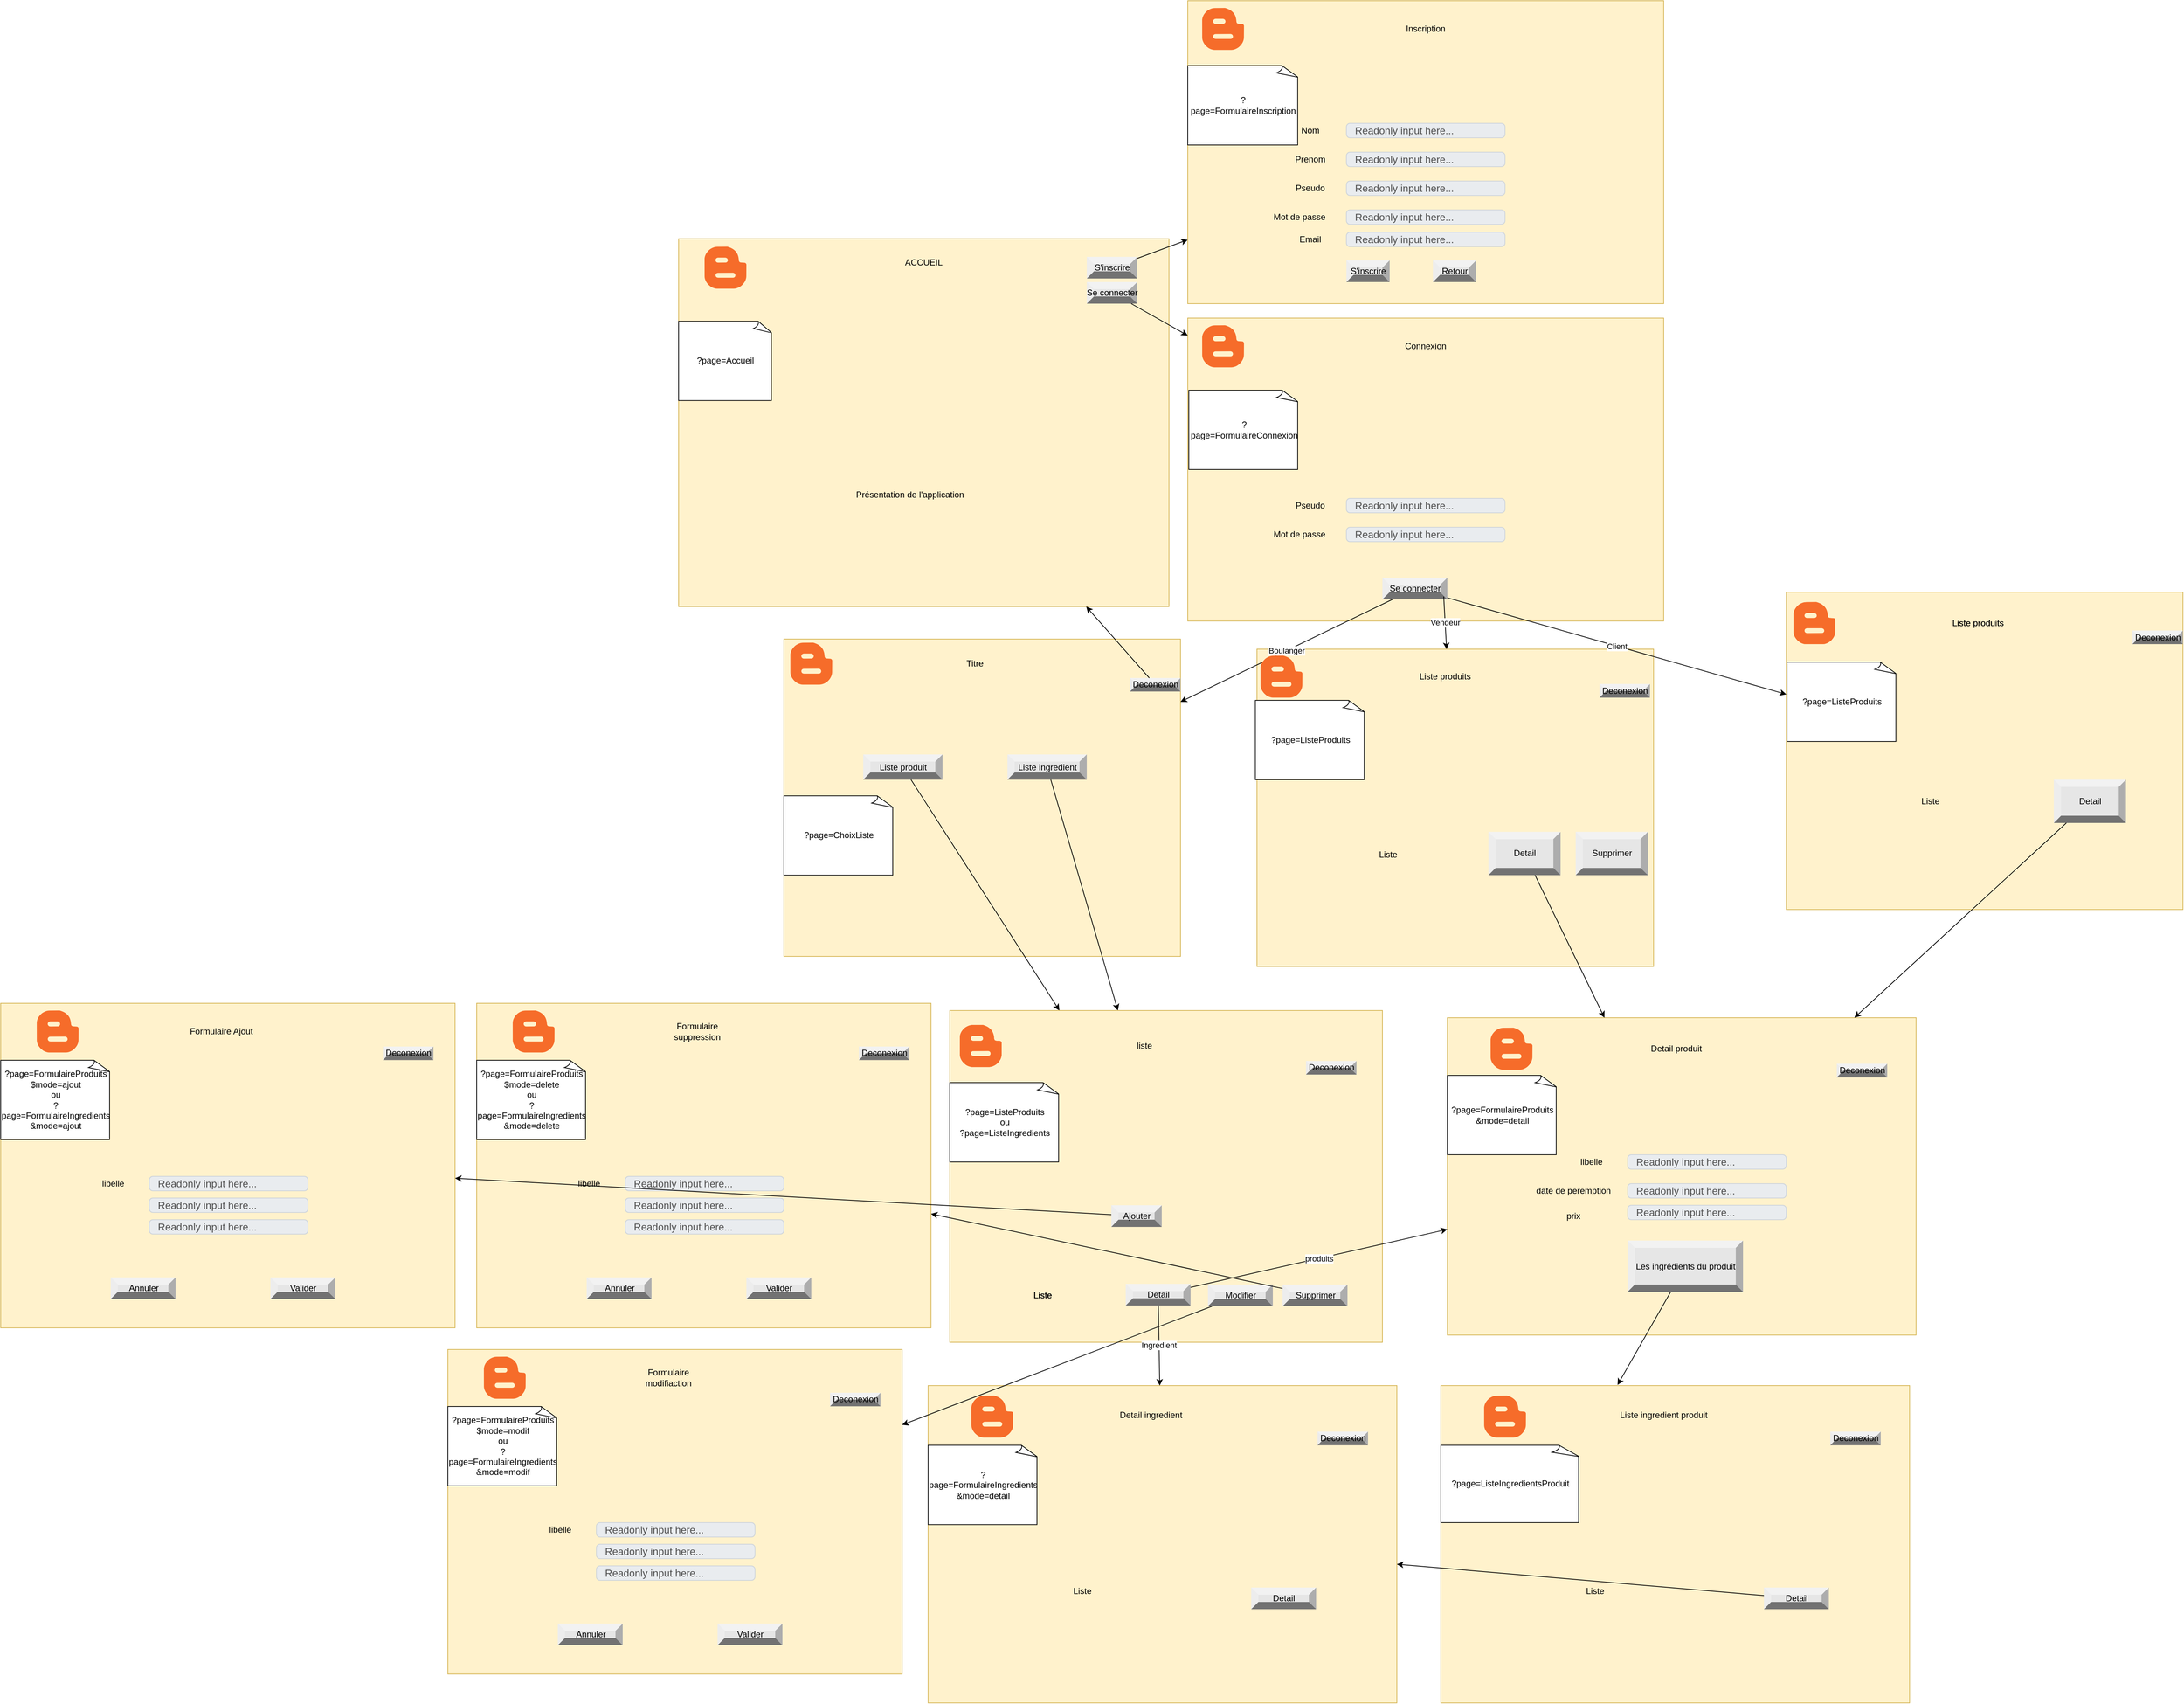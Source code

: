 <mxfile version="13.10.5"><diagram id="Q7VcPv-_VZRNXBgDB_nh" name="Page-1"><mxGraphModel dx="1865" dy="575" grid="1" gridSize="10" guides="1" tooltips="1" connect="1" arrows="1" fold="1" page="1" pageScale="1" pageWidth="827" pageHeight="1169" math="0" shadow="0"><root><mxCell id="0"/><mxCell id="1" parent="0"/><mxCell id="QAoLOK3gsRPMiI8rw1Sn-1" value="" style="rounded=0;whiteSpace=wrap;html=1;fillColor=#fff2cc;strokeColor=#d6b656;" vertex="1" parent="1"><mxGeometry x="310" y="720" width="680" height="510" as="geometry"/></mxCell><mxCell id="QAoLOK3gsRPMiI8rw1Sn-2" value="&lt;div&gt;ACCUEIL&lt;/div&gt;&lt;div&gt;&lt;br&gt;&lt;/div&gt;" style="text;html=1;strokeColor=none;fillColor=none;align=center;verticalAlign=middle;whiteSpace=wrap;rounded=0;" vertex="1" parent="1"><mxGeometry x="590" y="740" width="120" height="40" as="geometry"/></mxCell><mxCell id="QAoLOK3gsRPMiI8rw1Sn-3" value="" style="dashed=0;outlineConnect=0;html=1;align=center;labelPosition=center;verticalLabelPosition=bottom;verticalAlign=top;shape=mxgraph.weblogos.blogger;fillColor=#F66C2A;strokeColor=none" vertex="1" parent="1"><mxGeometry x="346" y="731" width="58" height="58.2" as="geometry"/></mxCell><mxCell id="QAoLOK3gsRPMiI8rw1Sn-4" value="&lt;div&gt;S'inscrire&lt;/div&gt;" style="labelPosition=center;verticalLabelPosition=middle;align=center;html=1;shape=mxgraph.basic.shaded_button;dx=10;fillColor=#E6E6E6;strokeColor=none;" vertex="1" parent="1"><mxGeometry x="876" y="745.1" width="70" height="30" as="geometry"/></mxCell><mxCell id="QAoLOK3gsRPMiI8rw1Sn-5" value="&lt;div&gt;Se connecter&lt;/div&gt;" style="labelPosition=center;verticalLabelPosition=middle;align=center;html=1;shape=mxgraph.basic.shaded_button;dx=10;fillColor=#E6E6E6;strokeColor=none;" vertex="1" parent="1"><mxGeometry x="876" y="780" width="70" height="30" as="geometry"/></mxCell><mxCell id="QAoLOK3gsRPMiI8rw1Sn-6" value="&lt;div&gt;Présentation de l'application&lt;/div&gt;" style="text;html=1;strokeColor=none;fillColor=none;align=center;verticalAlign=middle;whiteSpace=wrap;rounded=0;" vertex="1" parent="1"><mxGeometry x="376" y="950" width="510" height="250" as="geometry"/></mxCell><mxCell id="QAoLOK3gsRPMiI8rw1Sn-7" value="" style="endArrow=classic;html=1;" edge="1" parent="1" source="QAoLOK3gsRPMiI8rw1Sn-4" target="QAoLOK3gsRPMiI8rw1Sn-8"><mxGeometry width="50" height="50" relative="1" as="geometry"><mxPoint x="626" y="750" as="sourcePoint"/><mxPoint x="1076" y="610" as="targetPoint"/></mxGeometry></mxCell><mxCell id="QAoLOK3gsRPMiI8rw1Sn-8" value="" style="rounded=0;whiteSpace=wrap;html=1;fillColor=#fff2cc;strokeColor=#d6b656;" vertex="1" parent="1"><mxGeometry x="1016" y="390" width="660" height="420" as="geometry"/></mxCell><mxCell id="QAoLOK3gsRPMiI8rw1Sn-9" value="" style="dashed=0;outlineConnect=0;html=1;align=center;labelPosition=center;verticalLabelPosition=bottom;verticalAlign=top;shape=mxgraph.weblogos.blogger;fillColor=#F66C2A;strokeColor=none" vertex="1" parent="1"><mxGeometry x="1036" y="400" width="58" height="58.2" as="geometry"/></mxCell><mxCell id="QAoLOK3gsRPMiI8rw1Sn-10" value="Inscription" style="text;html=1;strokeColor=none;fillColor=none;align=center;verticalAlign=middle;whiteSpace=wrap;rounded=0;" vertex="1" parent="1"><mxGeometry x="1286" y="409.1" width="120" height="40" as="geometry"/></mxCell><mxCell id="QAoLOK3gsRPMiI8rw1Sn-11" value="Readonly input here..." style="html=1;shadow=0;dashed=0;shape=mxgraph.bootstrap.rrect;rSize=5;strokeColor=#CED4DA;strokeWidth=1;fillColor=#E9ECEF;fontColor=#505050;whiteSpace=wrap;align=left;verticalAlign=middle;spacingLeft=10;fontSize=14;" vertex="1" parent="1"><mxGeometry x="1236" y="560" width="220" height="20" as="geometry"/></mxCell><mxCell id="QAoLOK3gsRPMiI8rw1Sn-12" value="Readonly input here..." style="html=1;shadow=0;dashed=0;shape=mxgraph.bootstrap.rrect;rSize=5;strokeColor=#CED4DA;strokeWidth=1;fillColor=#E9ECEF;fontColor=#505050;whiteSpace=wrap;align=left;verticalAlign=middle;spacingLeft=10;fontSize=14;" vertex="1" parent="1"><mxGeometry x="1236" y="600" width="220" height="20" as="geometry"/></mxCell><mxCell id="QAoLOK3gsRPMiI8rw1Sn-13" value="Readonly input here..." style="html=1;shadow=0;dashed=0;shape=mxgraph.bootstrap.rrect;rSize=5;strokeColor=#CED4DA;strokeWidth=1;fillColor=#E9ECEF;fontColor=#505050;whiteSpace=wrap;align=left;verticalAlign=middle;spacingLeft=10;fontSize=14;" vertex="1" parent="1"><mxGeometry x="1236" y="640" width="220" height="20" as="geometry"/></mxCell><mxCell id="QAoLOK3gsRPMiI8rw1Sn-14" value="Nom" style="text;html=1;strokeColor=none;fillColor=none;align=center;verticalAlign=middle;whiteSpace=wrap;rounded=0;" vertex="1" parent="1"><mxGeometry x="1166" y="560" width="40" height="20" as="geometry"/></mxCell><mxCell id="QAoLOK3gsRPMiI8rw1Sn-15" value="Prenom" style="text;html=1;strokeColor=none;fillColor=none;align=center;verticalAlign=middle;whiteSpace=wrap;rounded=0;" vertex="1" parent="1"><mxGeometry x="1166" y="600" width="40" height="20" as="geometry"/></mxCell><mxCell id="QAoLOK3gsRPMiI8rw1Sn-16" value="Pseudo" style="text;html=1;strokeColor=none;fillColor=none;align=center;verticalAlign=middle;whiteSpace=wrap;rounded=0;" vertex="1" parent="1"><mxGeometry x="1166" y="640" width="40" height="20" as="geometry"/></mxCell><mxCell id="QAoLOK3gsRPMiI8rw1Sn-17" value="Readonly input here..." style="html=1;shadow=0;dashed=0;shape=mxgraph.bootstrap.rrect;rSize=5;strokeColor=#CED4DA;strokeWidth=1;fillColor=#E9ECEF;fontColor=#505050;whiteSpace=wrap;align=left;verticalAlign=middle;spacingLeft=10;fontSize=14;" vertex="1" parent="1"><mxGeometry x="1236" y="711" width="220" height="20" as="geometry"/></mxCell><mxCell id="QAoLOK3gsRPMiI8rw1Sn-18" value="Email" style="text;html=1;strokeColor=none;fillColor=none;align=center;verticalAlign=middle;whiteSpace=wrap;rounded=0;" vertex="1" parent="1"><mxGeometry x="1166" y="711" width="40" height="20" as="geometry"/></mxCell><mxCell id="QAoLOK3gsRPMiI8rw1Sn-19" value="Readonly input here..." style="html=1;shadow=0;dashed=0;shape=mxgraph.bootstrap.rrect;rSize=5;strokeColor=#CED4DA;strokeWidth=1;fillColor=#E9ECEF;fontColor=#505050;whiteSpace=wrap;align=left;verticalAlign=middle;spacingLeft=10;fontSize=14;" vertex="1" parent="1"><mxGeometry x="1236" y="680" width="220" height="20" as="geometry"/></mxCell><mxCell id="QAoLOK3gsRPMiI8rw1Sn-20" value="&lt;div&gt;Mot de passe&lt;/div&gt;" style="text;html=1;strokeColor=none;fillColor=none;align=center;verticalAlign=middle;whiteSpace=wrap;rounded=0;" vertex="1" parent="1"><mxGeometry x="1126" y="680" width="90" height="20" as="geometry"/></mxCell><mxCell id="QAoLOK3gsRPMiI8rw1Sn-21" value="" style="shape=image;html=1;verticalAlign=top;verticalLabelPosition=bottom;labelBackgroundColor=#ffffff;imageAspect=0;aspect=fixed;image=https://cdn1.iconfinder.com/data/icons/ensign-11/512/273_Ensign_Flag_Nation_kingdom-128.png" vertex="1" parent="1"><mxGeometry x="776" y="717.1" width="58" height="58" as="geometry"/></mxCell><mxCell id="QAoLOK3gsRPMiI8rw1Sn-22" value="" style="shape=image;html=1;verticalAlign=top;verticalLabelPosition=bottom;labelBackgroundColor=#ffffff;imageAspect=0;aspect=fixed;image=https://cdn2.iconfinder.com/data/icons/world-flag-icons/128/Flag_of_France.png" vertex="1" parent="1"><mxGeometry x="781" y="768.5" width="53" height="53" as="geometry"/></mxCell><mxCell id="QAoLOK3gsRPMiI8rw1Sn-23" value="" style="shape=image;html=1;verticalAlign=top;verticalLabelPosition=bottom;labelBackgroundColor=#ffffff;imageAspect=0;aspect=fixed;image=https://cdn1.iconfinder.com/data/icons/ensign-11/512/273_Ensign_Flag_Nation_kingdom-128.png" vertex="1" parent="1"><mxGeometry x="1576" y="400" width="58" height="58" as="geometry"/></mxCell><mxCell id="QAoLOK3gsRPMiI8rw1Sn-24" value="" style="shape=image;html=1;verticalAlign=top;verticalLabelPosition=bottom;labelBackgroundColor=#ffffff;imageAspect=0;aspect=fixed;image=https://cdn2.iconfinder.com/data/icons/world-flag-icons/128/Flag_of_France.png" vertex="1" parent="1"><mxGeometry x="1581" y="451.4" width="53" height="53" as="geometry"/></mxCell><mxCell id="QAoLOK3gsRPMiI8rw1Sn-25" value="" style="rounded=0;whiteSpace=wrap;html=1;fillColor=#fff2cc;strokeColor=#d6b656;" vertex="1" parent="1"><mxGeometry x="1016" y="830" width="660" height="420" as="geometry"/></mxCell><mxCell id="QAoLOK3gsRPMiI8rw1Sn-26" value="" style="dashed=0;outlineConnect=0;html=1;align=center;labelPosition=center;verticalLabelPosition=bottom;verticalAlign=top;shape=mxgraph.weblogos.blogger;fillColor=#F66C2A;strokeColor=none" vertex="1" parent="1"><mxGeometry x="1036" y="840" width="58" height="58.2" as="geometry"/></mxCell><mxCell id="QAoLOK3gsRPMiI8rw1Sn-27" value="Connexion" style="text;html=1;strokeColor=none;fillColor=none;align=center;verticalAlign=middle;whiteSpace=wrap;rounded=0;" vertex="1" parent="1"><mxGeometry x="1286" y="849.1" width="120" height="40" as="geometry"/></mxCell><mxCell id="QAoLOK3gsRPMiI8rw1Sn-28" value="Readonly input here..." style="html=1;shadow=0;dashed=0;shape=mxgraph.bootstrap.rrect;rSize=5;strokeColor=#CED4DA;strokeWidth=1;fillColor=#E9ECEF;fontColor=#505050;whiteSpace=wrap;align=left;verticalAlign=middle;spacingLeft=10;fontSize=14;" vertex="1" parent="1"><mxGeometry x="1236" y="1080" width="220" height="20" as="geometry"/></mxCell><mxCell id="QAoLOK3gsRPMiI8rw1Sn-29" value="Pseudo" style="text;html=1;strokeColor=none;fillColor=none;align=center;verticalAlign=middle;whiteSpace=wrap;rounded=0;" vertex="1" parent="1"><mxGeometry x="1166" y="1080" width="40" height="20" as="geometry"/></mxCell><mxCell id="QAoLOK3gsRPMiI8rw1Sn-30" value="Readonly input here..." style="html=1;shadow=0;dashed=0;shape=mxgraph.bootstrap.rrect;rSize=5;strokeColor=#CED4DA;strokeWidth=1;fillColor=#E9ECEF;fontColor=#505050;whiteSpace=wrap;align=left;verticalAlign=middle;spacingLeft=10;fontSize=14;" vertex="1" parent="1"><mxGeometry x="1236" y="1120" width="220" height="20" as="geometry"/></mxCell><mxCell id="QAoLOK3gsRPMiI8rw1Sn-31" value="&lt;div&gt;Mot de passe&lt;/div&gt;" style="text;html=1;strokeColor=none;fillColor=none;align=center;verticalAlign=middle;whiteSpace=wrap;rounded=0;" vertex="1" parent="1"><mxGeometry x="1126" y="1120" width="90" height="20" as="geometry"/></mxCell><mxCell id="QAoLOK3gsRPMiI8rw1Sn-32" value="" style="shape=image;html=1;verticalAlign=top;verticalLabelPosition=bottom;labelBackgroundColor=#ffffff;imageAspect=0;aspect=fixed;image=https://cdn1.iconfinder.com/data/icons/ensign-11/512/273_Ensign_Flag_Nation_kingdom-128.png" vertex="1" parent="1"><mxGeometry x="1576" y="840" width="58" height="58" as="geometry"/></mxCell><mxCell id="QAoLOK3gsRPMiI8rw1Sn-33" value="" style="shape=image;html=1;verticalAlign=top;verticalLabelPosition=bottom;labelBackgroundColor=#ffffff;imageAspect=0;aspect=fixed;image=https://cdn2.iconfinder.com/data/icons/world-flag-icons/128/Flag_of_France.png" vertex="1" parent="1"><mxGeometry x="1581" y="891.4" width="53" height="53" as="geometry"/></mxCell><mxCell id="QAoLOK3gsRPMiI8rw1Sn-34" value="" style="endArrow=classic;html=1;" edge="1" parent="1" source="QAoLOK3gsRPMiI8rw1Sn-5" target="QAoLOK3gsRPMiI8rw1Sn-25"><mxGeometry width="50" height="50" relative="1" as="geometry"><mxPoint x="1236" y="820" as="sourcePoint"/><mxPoint x="1286" y="770" as="targetPoint"/></mxGeometry></mxCell><mxCell id="QAoLOK3gsRPMiI8rw1Sn-35" value="&lt;div&gt;S'inscrire&lt;/div&gt;" style="labelPosition=center;verticalLabelPosition=middle;align=center;html=1;shape=mxgraph.basic.shaded_button;dx=10;fillColor=#E6E6E6;strokeColor=none;" vertex="1" parent="1"><mxGeometry x="1236" y="750" width="60" height="30" as="geometry"/></mxCell><mxCell id="QAoLOK3gsRPMiI8rw1Sn-36" value="&lt;div&gt;Retour&lt;/div&gt;" style="labelPosition=center;verticalLabelPosition=middle;align=center;html=1;shape=mxgraph.basic.shaded_button;dx=10;fillColor=#E6E6E6;strokeColor=none;" vertex="1" parent="1"><mxGeometry x="1356" y="750" width="60" height="30" as="geometry"/></mxCell><mxCell id="QAoLOK3gsRPMiI8rw1Sn-37" value="&lt;div&gt;Se connecter&lt;/div&gt;" style="labelPosition=center;verticalLabelPosition=middle;align=center;html=1;shape=mxgraph.basic.shaded_button;dx=10;fillColor=#E6E6E6;strokeColor=none;" vertex="1" parent="1"><mxGeometry x="1286" y="1190" width="90" height="30" as="geometry"/></mxCell><mxCell id="QAoLOK3gsRPMiI8rw1Sn-38" value="" style="rounded=0;whiteSpace=wrap;html=1;fillColor=#fff2cc;strokeColor=#d6b656;" vertex="1" parent="1"><mxGeometry x="456" y="1275" width="550" height="440" as="geometry"/></mxCell><mxCell id="QAoLOK3gsRPMiI8rw1Sn-39" value="" style="rounded=0;whiteSpace=wrap;html=1;fillColor=#fff2cc;strokeColor=#d6b656;" vertex="1" parent="1"><mxGeometry x="1846" y="1210" width="550" height="440" as="geometry"/></mxCell><mxCell id="QAoLOK3gsRPMiI8rw1Sn-40" value="" style="rounded=0;whiteSpace=wrap;html=1;fillColor=#fff2cc;strokeColor=#d6b656;" vertex="1" parent="1"><mxGeometry x="1112" y="1289" width="550" height="440" as="geometry"/></mxCell><mxCell id="QAoLOK3gsRPMiI8rw1Sn-41" value="&lt;div&gt;Boulanger&lt;/div&gt;" style="endArrow=classic;html=1;" edge="1" parent="1" source="QAoLOK3gsRPMiI8rw1Sn-37" target="QAoLOK3gsRPMiI8rw1Sn-38"><mxGeometry width="50" height="50" relative="1" as="geometry"><mxPoint x="1126" y="1410" as="sourcePoint"/><mxPoint x="1176" y="1360" as="targetPoint"/></mxGeometry></mxCell><mxCell id="QAoLOK3gsRPMiI8rw1Sn-42" value="Client" style="endArrow=classic;html=1;" edge="1" parent="1" source="QAoLOK3gsRPMiI8rw1Sn-37" target="QAoLOK3gsRPMiI8rw1Sn-39"><mxGeometry width="50" height="50" relative="1" as="geometry"><mxPoint x="1126" y="1410" as="sourcePoint"/><mxPoint x="1176" y="1360" as="targetPoint"/></mxGeometry></mxCell><mxCell id="QAoLOK3gsRPMiI8rw1Sn-43" value="&lt;div&gt;Vendeur&lt;/div&gt;" style="endArrow=classic;html=1;exitX=0.944;exitY=0.867;exitDx=0;exitDy=0;exitPerimeter=0;" edge="1" parent="1" source="QAoLOK3gsRPMiI8rw1Sn-37" target="QAoLOK3gsRPMiI8rw1Sn-40"><mxGeometry width="50" height="50" relative="1" as="geometry"><mxPoint x="1596" y="1410" as="sourcePoint"/><mxPoint x="1646" y="1360" as="targetPoint"/></mxGeometry></mxCell><mxCell id="QAoLOK3gsRPMiI8rw1Sn-44" value="" style="dashed=0;outlineConnect=0;html=1;align=center;labelPosition=center;verticalLabelPosition=bottom;verticalAlign=top;shape=mxgraph.weblogos.blogger;fillColor=#F66C2A;strokeColor=none" vertex="1" parent="1"><mxGeometry x="465" y="1280" width="58" height="58.2" as="geometry"/></mxCell><mxCell id="QAoLOK3gsRPMiI8rw1Sn-45" value="&lt;div&gt;Titre&lt;/div&gt;" style="text;html=1;strokeColor=none;fillColor=none;align=center;verticalAlign=middle;whiteSpace=wrap;rounded=0;" vertex="1" parent="1"><mxGeometry x="661" y="1289" width="120" height="40" as="geometry"/></mxCell><mxCell id="QAoLOK3gsRPMiI8rw1Sn-46" value="" style="shape=image;html=1;verticalAlign=top;verticalLabelPosition=bottom;labelBackgroundColor=#ffffff;imageAspect=0;aspect=fixed;image=https://cdn1.iconfinder.com/data/icons/ensign-11/512/273_Ensign_Flag_Nation_kingdom-128.png" vertex="1" parent="1"><mxGeometry x="888" y="1275" width="58" height="58" as="geometry"/></mxCell><mxCell id="QAoLOK3gsRPMiI8rw1Sn-47" value="" style="shape=image;html=1;verticalAlign=top;verticalLabelPosition=bottom;labelBackgroundColor=#ffffff;imageAspect=0;aspect=fixed;image=https://cdn2.iconfinder.com/data/icons/world-flag-icons/128/Flag_of_France.png" vertex="1" parent="1"><mxGeometry x="890.5" y="1338.2" width="53" height="53" as="geometry"/></mxCell><mxCell id="QAoLOK3gsRPMiI8rw1Sn-48" value="&lt;div&gt;Liste produit&lt;/div&gt;" style="labelPosition=center;verticalLabelPosition=middle;align=center;html=1;shape=mxgraph.basic.shaded_button;dx=10;fillColor=#E6E6E6;strokeColor=none;" vertex="1" parent="1"><mxGeometry x="566" y="1435" width="110" height="35" as="geometry"/></mxCell><mxCell id="QAoLOK3gsRPMiI8rw1Sn-49" value="&lt;div&gt;Liste ingredient&lt;br&gt;&lt;/div&gt;" style="labelPosition=center;verticalLabelPosition=middle;align=center;html=1;shape=mxgraph.basic.shaded_button;dx=10;fillColor=#E6E6E6;strokeColor=none;" vertex="1" parent="1"><mxGeometry x="766" y="1435" width="110" height="35" as="geometry"/></mxCell><mxCell id="QAoLOK3gsRPMiI8rw1Sn-50" value="" style="endArrow=classic;html=1;" edge="1" parent="1" source="QAoLOK3gsRPMiI8rw1Sn-48" target="QAoLOK3gsRPMiI8rw1Sn-52"><mxGeometry width="50" height="50" relative="1" as="geometry"><mxPoint x="546" y="1590" as="sourcePoint"/><mxPoint x="346" y="1760" as="targetPoint"/></mxGeometry></mxCell><mxCell id="QAoLOK3gsRPMiI8rw1Sn-51" value="" style="endArrow=classic;html=1;" edge="1" parent="1" source="QAoLOK3gsRPMiI8rw1Sn-49" target="QAoLOK3gsRPMiI8rw1Sn-52"><mxGeometry width="50" height="50" relative="1" as="geometry"><mxPoint x="546" y="1590" as="sourcePoint"/><mxPoint x="786" y="1800" as="targetPoint"/></mxGeometry></mxCell><mxCell id="QAoLOK3gsRPMiI8rw1Sn-52" value="" style="rounded=0;whiteSpace=wrap;html=1;fillColor=#fff2cc;strokeColor=#d6b656;" vertex="1" parent="1"><mxGeometry x="686" y="1790" width="600" height="460" as="geometry"/></mxCell><mxCell id="QAoLOK3gsRPMiI8rw1Sn-53" value="" style="dashed=0;outlineConnect=0;html=1;align=center;labelPosition=center;verticalLabelPosition=bottom;verticalAlign=top;shape=mxgraph.weblogos.blogger;fillColor=#F66C2A;strokeColor=none" vertex="1" parent="1"><mxGeometry x="700" y="1810" width="58" height="58.2" as="geometry"/></mxCell><mxCell id="QAoLOK3gsRPMiI8rw1Sn-54" value="&lt;div&gt;liste&lt;/div&gt;" style="text;html=1;strokeColor=none;fillColor=none;align=center;verticalAlign=middle;whiteSpace=wrap;rounded=0;" vertex="1" parent="1"><mxGeometry x="896" y="1819" width="120" height="40" as="geometry"/></mxCell><mxCell id="QAoLOK3gsRPMiI8rw1Sn-55" value="" style="shape=image;html=1;verticalAlign=top;verticalLabelPosition=bottom;labelBackgroundColor=#ffffff;imageAspect=0;aspect=fixed;image=https://cdn1.iconfinder.com/data/icons/ensign-11/512/273_Ensign_Flag_Nation_kingdom-128.png" vertex="1" parent="1"><mxGeometry x="1120" y="1810" width="58" height="58" as="geometry"/></mxCell><mxCell id="QAoLOK3gsRPMiI8rw1Sn-56" value="" style="shape=image;html=1;verticalAlign=top;verticalLabelPosition=bottom;labelBackgroundColor=#ffffff;imageAspect=0;aspect=fixed;image=https://cdn2.iconfinder.com/data/icons/world-flag-icons/128/Flag_of_France.png" vertex="1" parent="1"><mxGeometry x="1117" y="1868" width="53" height="53" as="geometry"/></mxCell><mxCell id="QAoLOK3gsRPMiI8rw1Sn-57" value="Liste" style="text;html=1;strokeColor=none;fillColor=none;align=center;verticalAlign=middle;whiteSpace=wrap;rounded=0;" vertex="1" parent="1"><mxGeometry x="650" y="2080" width="330" height="210" as="geometry"/></mxCell><mxCell id="QAoLOK3gsRPMiI8rw1Sn-58" value="Ajouter" style="labelPosition=center;verticalLabelPosition=middle;align=center;html=1;shape=mxgraph.basic.shaded_button;dx=10;fillColor=#E6E6E6;strokeColor=none;" vertex="1" parent="1"><mxGeometry x="910" y="2060" width="70" height="30" as="geometry"/></mxCell><mxCell id="QAoLOK3gsRPMiI8rw1Sn-59" value="Detail" style="labelPosition=center;verticalLabelPosition=middle;align=center;html=1;shape=mxgraph.basic.shaded_button;dx=10;fillColor=#E6E6E6;strokeColor=none;" vertex="1" parent="1"><mxGeometry x="930" y="2169" width="90" height="30" as="geometry"/></mxCell><mxCell id="QAoLOK3gsRPMiI8rw1Sn-60" value="Supprimer" style="labelPosition=center;verticalLabelPosition=middle;align=center;html=1;shape=mxgraph.basic.shaded_button;dx=10;fillColor=#E6E6E6;strokeColor=none;" vertex="1" parent="1"><mxGeometry x="1147.5" y="2170" width="90" height="30" as="geometry"/></mxCell><mxCell id="QAoLOK3gsRPMiI8rw1Sn-61" value="Modifier" style="labelPosition=center;verticalLabelPosition=middle;align=center;html=1;shape=mxgraph.basic.shaded_button;dx=10;fillColor=#E6E6E6;strokeColor=none;" vertex="1" parent="1"><mxGeometry x="1044" y="2170" width="90" height="30" as="geometry"/></mxCell><mxCell id="QAoLOK3gsRPMiI8rw1Sn-62" value="" style="dashed=0;outlineConnect=0;html=1;align=center;labelPosition=center;verticalLabelPosition=bottom;verticalAlign=top;shape=mxgraph.weblogos.blogger;fillColor=#F66C2A;strokeColor=none" vertex="1" parent="1"><mxGeometry x="1856" y="1223.8" width="58" height="58.2" as="geometry"/></mxCell><mxCell id="QAoLOK3gsRPMiI8rw1Sn-63" value="Liste produits" style="text;html=1;strokeColor=none;fillColor=none;align=center;verticalAlign=middle;whiteSpace=wrap;rounded=0;" vertex="1" parent="1"><mxGeometry x="2052" y="1232.8" width="120" height="40" as="geometry"/></mxCell><mxCell id="QAoLOK3gsRPMiI8rw1Sn-64" value="" style="shape=image;html=1;verticalAlign=top;verticalLabelPosition=bottom;labelBackgroundColor=#ffffff;imageAspect=0;aspect=fixed;image=https://cdn1.iconfinder.com/data/icons/ensign-11/512/273_Ensign_Flag_Nation_kingdom-128.png" vertex="1" parent="1"><mxGeometry x="2264" y="1214.8" width="58" height="58" as="geometry"/></mxCell><mxCell id="QAoLOK3gsRPMiI8rw1Sn-65" value="" style="shape=image;html=1;verticalAlign=top;verticalLabelPosition=bottom;labelBackgroundColor=#ffffff;imageAspect=0;aspect=fixed;image=https://cdn2.iconfinder.com/data/icons/world-flag-icons/128/Flag_of_France.png" vertex="1" parent="1"><mxGeometry x="2269" y="1272.8" width="53" height="53" as="geometry"/></mxCell><mxCell id="QAoLOK3gsRPMiI8rw1Sn-66" value="Liste" style="text;html=1;strokeColor=none;fillColor=none;align=center;verticalAlign=middle;whiteSpace=wrap;rounded=0;" vertex="1" parent="1"><mxGeometry x="1846" y="1380" width="400" height="240" as="geometry"/></mxCell><mxCell id="QAoLOK3gsRPMiI8rw1Sn-67" value="Detail" style="labelPosition=center;verticalLabelPosition=middle;align=center;html=1;shape=mxgraph.basic.shaded_button;dx=10;fillColor=#E6E6E6;strokeColor=none;" vertex="1" parent="1"><mxGeometry x="2217" y="1470" width="100" height="60" as="geometry"/></mxCell><mxCell id="QAoLOK3gsRPMiI8rw1Sn-68" value="&lt;div&gt;Deconexion&lt;/div&gt;" style="labelPosition=center;verticalLabelPosition=middle;align=center;html=1;shape=mxgraph.basic.shaded_button;dx=10;fillColor=#E6E6E6;strokeColor=none;" vertex="1" parent="1"><mxGeometry x="2326" y="1263.2" width="70" height="18.8" as="geometry"/></mxCell><mxCell id="QAoLOK3gsRPMiI8rw1Sn-69" value="&lt;div&gt;Deconexion&lt;/div&gt;" style="labelPosition=center;verticalLabelPosition=middle;align=center;html=1;shape=mxgraph.basic.shaded_button;dx=10;fillColor=#E6E6E6;strokeColor=none;" vertex="1" parent="1"><mxGeometry x="936" y="1329" width="70" height="18.8" as="geometry"/></mxCell><mxCell id="QAoLOK3gsRPMiI8rw1Sn-70" value="&lt;div&gt;Deconexion&lt;/div&gt;" style="labelPosition=center;verticalLabelPosition=middle;align=center;html=1;shape=mxgraph.basic.shaded_button;dx=10;fillColor=#E6E6E6;strokeColor=none;" vertex="1" parent="1"><mxGeometry x="1180" y="1860" width="70" height="18.8" as="geometry"/></mxCell><mxCell id="QAoLOK3gsRPMiI8rw1Sn-71" value="" style="dashed=0;outlineConnect=0;html=1;align=center;labelPosition=center;verticalLabelPosition=bottom;verticalAlign=top;shape=mxgraph.weblogos.blogger;fillColor=#F66C2A;strokeColor=none" vertex="1" parent="1"><mxGeometry x="1856" y="1223.8" width="58" height="58.2" as="geometry"/></mxCell><mxCell id="QAoLOK3gsRPMiI8rw1Sn-72" value="Liste produits" style="text;html=1;strokeColor=none;fillColor=none;align=center;verticalAlign=middle;whiteSpace=wrap;rounded=0;" vertex="1" parent="1"><mxGeometry x="2052" y="1232.8" width="120" height="40" as="geometry"/></mxCell><mxCell id="QAoLOK3gsRPMiI8rw1Sn-73" value="" style="shape=image;html=1;verticalAlign=top;verticalLabelPosition=bottom;labelBackgroundColor=#ffffff;imageAspect=0;aspect=fixed;image=https://cdn1.iconfinder.com/data/icons/ensign-11/512/273_Ensign_Flag_Nation_kingdom-128.png" vertex="1" parent="1"><mxGeometry x="2264" y="1214.8" width="58" height="58" as="geometry"/></mxCell><mxCell id="QAoLOK3gsRPMiI8rw1Sn-74" value="" style="shape=image;html=1;verticalAlign=top;verticalLabelPosition=bottom;labelBackgroundColor=#ffffff;imageAspect=0;aspect=fixed;image=https://cdn2.iconfinder.com/data/icons/world-flag-icons/128/Flag_of_France.png" vertex="1" parent="1"><mxGeometry x="1530" y="1347.0" width="53" height="53" as="geometry"/></mxCell><mxCell id="QAoLOK3gsRPMiI8rw1Sn-75" value="&lt;div&gt;Deconexion&lt;/div&gt;" style="labelPosition=center;verticalLabelPosition=middle;align=center;html=1;shape=mxgraph.basic.shaded_button;dx=10;fillColor=#E6E6E6;strokeColor=none;" vertex="1" parent="1"><mxGeometry x="1587" y="1337.4" width="70" height="18.8" as="geometry"/></mxCell><mxCell id="QAoLOK3gsRPMiI8rw1Sn-76" value="" style="dashed=0;outlineConnect=0;html=1;align=center;labelPosition=center;verticalLabelPosition=bottom;verticalAlign=top;shape=mxgraph.weblogos.blogger;fillColor=#F66C2A;strokeColor=none" vertex="1" parent="1"><mxGeometry x="1117" y="1298" width="58" height="58.2" as="geometry"/></mxCell><mxCell id="QAoLOK3gsRPMiI8rw1Sn-77" value="Liste produits" style="text;html=1;strokeColor=none;fillColor=none;align=center;verticalAlign=middle;whiteSpace=wrap;rounded=0;" vertex="1" parent="1"><mxGeometry x="1313" y="1307" width="120" height="40" as="geometry"/></mxCell><mxCell id="QAoLOK3gsRPMiI8rw1Sn-78" value="" style="shape=image;html=1;verticalAlign=top;verticalLabelPosition=bottom;labelBackgroundColor=#ffffff;imageAspect=0;aspect=fixed;image=https://cdn1.iconfinder.com/data/icons/ensign-11/512/273_Ensign_Flag_Nation_kingdom-128.png" vertex="1" parent="1"><mxGeometry x="1525" y="1289" width="58" height="58" as="geometry"/></mxCell><mxCell id="QAoLOK3gsRPMiI8rw1Sn-79" value="Liste" style="text;html=1;strokeColor=none;fillColor=none;align=center;verticalAlign=middle;whiteSpace=wrap;rounded=0;" vertex="1" parent="1"><mxGeometry x="1094" y="1454" width="400" height="240" as="geometry"/></mxCell><mxCell id="QAoLOK3gsRPMiI8rw1Sn-80" value="Detail" style="labelPosition=center;verticalLabelPosition=middle;align=center;html=1;shape=mxgraph.basic.shaded_button;dx=10;fillColor=#E6E6E6;strokeColor=none;" vertex="1" parent="1"><mxGeometry x="1433" y="1542.4" width="100" height="60" as="geometry"/></mxCell><mxCell id="QAoLOK3gsRPMiI8rw1Sn-81" value="Supprimer" style="labelPosition=center;verticalLabelPosition=middle;align=center;html=1;shape=mxgraph.basic.shaded_button;dx=10;fillColor=#E6E6E6;strokeColor=none;" vertex="1" parent="1"><mxGeometry x="1554" y="1542.4" width="100" height="60" as="geometry"/></mxCell><mxCell id="QAoLOK3gsRPMiI8rw1Sn-82" value="" style="rounded=0;whiteSpace=wrap;html=1;fillColor=#fff2cc;strokeColor=#d6b656;" vertex="1" parent="1"><mxGeometry x="1376" y="1800" width="650" height="440" as="geometry"/></mxCell><mxCell id="QAoLOK3gsRPMiI8rw1Sn-83" value="Liste" style="text;html=1;strokeColor=none;fillColor=none;align=center;verticalAlign=middle;whiteSpace=wrap;rounded=0;" vertex="1" parent="1"><mxGeometry x="650" y="2080" width="330" height="210" as="geometry"/></mxCell><mxCell id="QAoLOK3gsRPMiI8rw1Sn-84" value="Ajouter" style="labelPosition=center;verticalLabelPosition=middle;align=center;html=1;shape=mxgraph.basic.shaded_button;dx=10;fillColor=#E6E6E6;strokeColor=none;" vertex="1" parent="1"><mxGeometry x="910" y="2060" width="70" height="30" as="geometry"/></mxCell><mxCell id="QAoLOK3gsRPMiI8rw1Sn-85" value="Liste" style="text;html=1;strokeColor=none;fillColor=none;align=center;verticalAlign=middle;whiteSpace=wrap;rounded=0;" vertex="1" parent="1"><mxGeometry x="650" y="2080" width="330" height="210" as="geometry"/></mxCell><mxCell id="QAoLOK3gsRPMiI8rw1Sn-86" value="Ajouter" style="labelPosition=center;verticalLabelPosition=middle;align=center;html=1;shape=mxgraph.basic.shaded_button;dx=10;fillColor=#E6E6E6;strokeColor=none;" vertex="1" parent="1"><mxGeometry x="910" y="2060" width="70" height="30" as="geometry"/></mxCell><mxCell id="QAoLOK3gsRPMiI8rw1Sn-87" value="Liste" style="text;html=1;strokeColor=none;fillColor=none;align=center;verticalAlign=middle;whiteSpace=wrap;rounded=0;" vertex="1" parent="1"><mxGeometry x="650" y="2080" width="330" height="210" as="geometry"/></mxCell><mxCell id="QAoLOK3gsRPMiI8rw1Sn-88" value="Ajouter" style="labelPosition=center;verticalLabelPosition=middle;align=center;html=1;shape=mxgraph.basic.shaded_button;dx=10;fillColor=#E6E6E6;strokeColor=none;" vertex="1" parent="1"><mxGeometry x="910" y="2060" width="70" height="30" as="geometry"/></mxCell><mxCell id="QAoLOK3gsRPMiI8rw1Sn-90" value="Ajouter" style="labelPosition=center;verticalLabelPosition=middle;align=center;html=1;shape=mxgraph.basic.shaded_button;dx=10;fillColor=#E6E6E6;strokeColor=none;" vertex="1" parent="1"><mxGeometry x="910" y="2060" width="70" height="30" as="geometry"/></mxCell><mxCell id="QAoLOK3gsRPMiI8rw1Sn-91" value="" style="shape=image;html=1;verticalAlign=top;verticalLabelPosition=bottom;labelBackgroundColor=#ffffff;imageAspect=0;aspect=fixed;image=https://cdn1.iconfinder.com/data/icons/ensign-11/512/273_Ensign_Flag_Nation_kingdom-128.png" vertex="1" parent="1"><mxGeometry x="1120" y="1810" width="58" height="58" as="geometry"/></mxCell><mxCell id="QAoLOK3gsRPMiI8rw1Sn-92" value="" style="dashed=0;outlineConnect=0;html=1;align=center;labelPosition=center;verticalLabelPosition=bottom;verticalAlign=top;shape=mxgraph.weblogos.blogger;fillColor=#F66C2A;strokeColor=none" vertex="1" parent="1"><mxGeometry x="700" y="1810" width="58" height="58.2" as="geometry"/></mxCell><mxCell id="QAoLOK3gsRPMiI8rw1Sn-93" value="" style="shape=image;html=1;verticalAlign=top;verticalLabelPosition=bottom;labelBackgroundColor=#ffffff;imageAspect=0;aspect=fixed;image=https://cdn1.iconfinder.com/data/icons/ensign-11/512/273_Ensign_Flag_Nation_kingdom-128.png" vertex="1" parent="1"><mxGeometry x="1120" y="1810" width="58" height="58" as="geometry"/></mxCell><mxCell id="QAoLOK3gsRPMiI8rw1Sn-94" value="" style="dashed=0;outlineConnect=0;html=1;align=center;labelPosition=center;verticalLabelPosition=bottom;verticalAlign=top;shape=mxgraph.weblogos.blogger;fillColor=#F66C2A;strokeColor=none" vertex="1" parent="1"><mxGeometry x="700" y="1810" width="58" height="58.2" as="geometry"/></mxCell><mxCell id="QAoLOK3gsRPMiI8rw1Sn-95" value="&lt;div&gt;Deconexion&lt;/div&gt;" style="labelPosition=center;verticalLabelPosition=middle;align=center;html=1;shape=mxgraph.basic.shaded_button;dx=10;fillColor=#E6E6E6;strokeColor=none;" vertex="1" parent="1"><mxGeometry x="1180" y="1860" width="70" height="18.8" as="geometry"/></mxCell><mxCell id="QAoLOK3gsRPMiI8rw1Sn-96" value="" style="shape=image;html=1;verticalAlign=top;verticalLabelPosition=bottom;labelBackgroundColor=#ffffff;imageAspect=0;aspect=fixed;image=https://cdn2.iconfinder.com/data/icons/world-flag-icons/128/Flag_of_France.png" vertex="1" parent="1"><mxGeometry x="1117" y="1868" width="53" height="53" as="geometry"/></mxCell><mxCell id="QAoLOK3gsRPMiI8rw1Sn-97" value="&amp;nbsp;Detail produit" style="text;html=1;strokeColor=none;fillColor=none;align=center;verticalAlign=middle;whiteSpace=wrap;rounded=0;" vertex="1" parent="1"><mxGeometry x="1632" y="1822.9" width="120" height="40" as="geometry"/></mxCell><mxCell id="QAoLOK3gsRPMiI8rw1Sn-98" value="" style="shape=image;html=1;verticalAlign=top;verticalLabelPosition=bottom;labelBackgroundColor=#ffffff;imageAspect=0;aspect=fixed;image=https://cdn1.iconfinder.com/data/icons/ensign-11/512/273_Ensign_Flag_Nation_kingdom-128.png" vertex="1" parent="1"><mxGeometry x="1856" y="1813.9" width="58" height="58" as="geometry"/></mxCell><mxCell id="QAoLOK3gsRPMiI8rw1Sn-99" value="" style="dashed=0;outlineConnect=0;html=1;align=center;labelPosition=center;verticalLabelPosition=bottom;verticalAlign=top;shape=mxgraph.weblogos.blogger;fillColor=#F66C2A;strokeColor=none" vertex="1" parent="1"><mxGeometry x="1436" y="1813.9" width="58" height="58.2" as="geometry"/></mxCell><mxCell id="QAoLOK3gsRPMiI8rw1Sn-100" value="&lt;div&gt;Deconexion&lt;/div&gt;" style="labelPosition=center;verticalLabelPosition=middle;align=center;html=1;shape=mxgraph.basic.shaded_button;dx=10;fillColor=#E6E6E6;strokeColor=none;" vertex="1" parent="1"><mxGeometry x="1916" y="1863.9" width="70" height="18.8" as="geometry"/></mxCell><mxCell id="QAoLOK3gsRPMiI8rw1Sn-101" value="" style="shape=image;html=1;verticalAlign=top;verticalLabelPosition=bottom;labelBackgroundColor=#ffffff;imageAspect=0;aspect=fixed;image=https://cdn2.iconfinder.com/data/icons/world-flag-icons/128/Flag_of_France.png" vertex="1" parent="1"><mxGeometry x="1853" y="1871.9" width="53" height="53" as="geometry"/></mxCell><mxCell id="QAoLOK3gsRPMiI8rw1Sn-102" value="" style="endArrow=classic;html=1;" edge="1" parent="1" source="QAoLOK3gsRPMiI8rw1Sn-67" target="QAoLOK3gsRPMiI8rw1Sn-82"><mxGeometry width="50" height="50" relative="1" as="geometry"><mxPoint x="1886" y="1540" as="sourcePoint"/><mxPoint x="1936" y="1490" as="targetPoint"/></mxGeometry></mxCell><mxCell id="QAoLOK3gsRPMiI8rw1Sn-103" value="" style="endArrow=classic;html=1;" edge="1" parent="1" source="QAoLOK3gsRPMiI8rw1Sn-80" target="QAoLOK3gsRPMiI8rw1Sn-82"><mxGeometry width="50" height="50" relative="1" as="geometry"><mxPoint x="1576" y="1820" as="sourcePoint"/><mxPoint x="1626" y="1770" as="targetPoint"/></mxGeometry></mxCell><mxCell id="QAoLOK3gsRPMiI8rw1Sn-104" value="produits" style="endArrow=classic;html=1;" edge="1" parent="1" source="QAoLOK3gsRPMiI8rw1Sn-59" target="QAoLOK3gsRPMiI8rw1Sn-82"><mxGeometry width="50" height="50" relative="1" as="geometry"><mxPoint x="1226" y="2150" as="sourcePoint"/><mxPoint x="1276" y="2100" as="targetPoint"/></mxGeometry></mxCell><mxCell id="QAoLOK3gsRPMiI8rw1Sn-105" value="Readonly input here..." style="html=1;shadow=0;dashed=0;shape=mxgraph.bootstrap.rrect;rSize=5;strokeColor=#CED4DA;strokeWidth=1;fillColor=#E9ECEF;fontColor=#505050;whiteSpace=wrap;align=left;verticalAlign=middle;spacingLeft=10;fontSize=14;" vertex="1" parent="1"><mxGeometry x="1626" y="1990" width="220" height="20" as="geometry"/></mxCell><mxCell id="QAoLOK3gsRPMiI8rw1Sn-106" value="libelle" style="text;html=1;strokeColor=none;fillColor=none;align=center;verticalAlign=middle;whiteSpace=wrap;rounded=0;" vertex="1" parent="1"><mxGeometry x="1556" y="1990" width="40" height="20" as="geometry"/></mxCell><mxCell id="QAoLOK3gsRPMiI8rw1Sn-107" value="Readonly input here..." style="html=1;shadow=0;dashed=0;shape=mxgraph.bootstrap.rrect;rSize=5;strokeColor=#CED4DA;strokeWidth=1;fillColor=#E9ECEF;fontColor=#505050;whiteSpace=wrap;align=left;verticalAlign=middle;spacingLeft=10;fontSize=14;" vertex="1" parent="1"><mxGeometry x="1626" y="2030" width="220" height="20" as="geometry"/></mxCell><mxCell id="QAoLOK3gsRPMiI8rw1Sn-108" value="date de peremption" style="text;html=1;strokeColor=none;fillColor=none;align=center;verticalAlign=middle;whiteSpace=wrap;rounded=0;" vertex="1" parent="1"><mxGeometry x="1496" y="2030" width="110" height="20" as="geometry"/></mxCell><mxCell id="QAoLOK3gsRPMiI8rw1Sn-109" value="Readonly input here..." style="html=1;shadow=0;dashed=0;shape=mxgraph.bootstrap.rrect;rSize=5;strokeColor=#CED4DA;strokeWidth=1;fillColor=#E9ECEF;fontColor=#505050;whiteSpace=wrap;align=left;verticalAlign=middle;spacingLeft=10;fontSize=14;" vertex="1" parent="1"><mxGeometry x="1626" y="2060" width="220" height="20" as="geometry"/></mxCell><mxCell id="QAoLOK3gsRPMiI8rw1Sn-110" value="prix" style="text;html=1;strokeColor=none;fillColor=none;align=center;verticalAlign=middle;whiteSpace=wrap;rounded=0;" vertex="1" parent="1"><mxGeometry x="1496" y="2065" width="110" height="20" as="geometry"/></mxCell><mxCell id="QAoLOK3gsRPMiI8rw1Sn-111" value="Les ingrédients du produit" style="labelPosition=center;verticalLabelPosition=middle;align=center;html=1;shape=mxgraph.basic.shaded_button;dx=10;fillColor=#E6E6E6;strokeColor=none;" vertex="1" parent="1"><mxGeometry x="1626" y="2109" width="160" height="71" as="geometry"/></mxCell><mxCell id="QAoLOK3gsRPMiI8rw1Sn-112" value="" style="rounded=0;whiteSpace=wrap;html=1;fillColor=#fff2cc;strokeColor=#d6b656;" vertex="1" parent="1"><mxGeometry x="1367" y="2310" width="650" height="440" as="geometry"/></mxCell><mxCell id="QAoLOK3gsRPMiI8rw1Sn-113" value="&amp;nbsp;Liste ingredient produit" style="text;html=1;strokeColor=none;fillColor=none;align=center;verticalAlign=middle;whiteSpace=wrap;rounded=0;" vertex="1" parent="1"><mxGeometry x="1606" y="2332.9" width="137" height="37.1" as="geometry"/></mxCell><mxCell id="QAoLOK3gsRPMiI8rw1Sn-114" value="" style="shape=image;html=1;verticalAlign=top;verticalLabelPosition=bottom;labelBackgroundColor=#ffffff;imageAspect=0;aspect=fixed;image=https://cdn1.iconfinder.com/data/icons/ensign-11/512/273_Ensign_Flag_Nation_kingdom-128.png" vertex="1" parent="1"><mxGeometry x="1847" y="2323.9" width="58" height="58" as="geometry"/></mxCell><mxCell id="QAoLOK3gsRPMiI8rw1Sn-115" value="" style="dashed=0;outlineConnect=0;html=1;align=center;labelPosition=center;verticalLabelPosition=bottom;verticalAlign=top;shape=mxgraph.weblogos.blogger;fillColor=#F66C2A;strokeColor=none" vertex="1" parent="1"><mxGeometry x="1427" y="2323.9" width="58" height="58.2" as="geometry"/></mxCell><mxCell id="QAoLOK3gsRPMiI8rw1Sn-116" value="&lt;div&gt;Deconexion&lt;/div&gt;" style="labelPosition=center;verticalLabelPosition=middle;align=center;html=1;shape=mxgraph.basic.shaded_button;dx=10;fillColor=#E6E6E6;strokeColor=none;" vertex="1" parent="1"><mxGeometry x="1907" y="2373.9" width="70" height="18.8" as="geometry"/></mxCell><mxCell id="QAoLOK3gsRPMiI8rw1Sn-117" value="" style="shape=image;html=1;verticalAlign=top;verticalLabelPosition=bottom;labelBackgroundColor=#ffffff;imageAspect=0;aspect=fixed;image=https://cdn2.iconfinder.com/data/icons/world-flag-icons/128/Flag_of_France.png" vertex="1" parent="1"><mxGeometry x="1844" y="2381.9" width="53" height="53" as="geometry"/></mxCell><mxCell id="QAoLOK3gsRPMiI8rw1Sn-118" value="" style="endArrow=classic;html=1;entryX=0.377;entryY=-0.002;entryDx=0;entryDy=0;entryPerimeter=0;" edge="1" parent="1" source="QAoLOK3gsRPMiI8rw1Sn-111" target="QAoLOK3gsRPMiI8rw1Sn-112"><mxGeometry width="50" height="50" relative="1" as="geometry"><mxPoint x="1566" y="2370" as="sourcePoint"/><mxPoint x="1616" y="2320" as="targetPoint"/></mxGeometry></mxCell><mxCell id="QAoLOK3gsRPMiI8rw1Sn-119" value="Liste" style="text;html=1;strokeColor=none;fillColor=none;align=center;verticalAlign=middle;whiteSpace=wrap;rounded=0;" vertex="1" parent="1"><mxGeometry x="1456" y="2490" width="250" height="210" as="geometry"/></mxCell><mxCell id="QAoLOK3gsRPMiI8rw1Sn-120" value="Detail" style="labelPosition=center;verticalLabelPosition=middle;align=center;html=1;shape=mxgraph.basic.shaded_button;dx=10;fillColor=#E6E6E6;strokeColor=none;" vertex="1" parent="1"><mxGeometry x="1815" y="2590" width="90" height="30" as="geometry"/></mxCell><mxCell id="QAoLOK3gsRPMiI8rw1Sn-121" value="" style="rounded=0;whiteSpace=wrap;html=1;fillColor=#fff2cc;strokeColor=#d6b656;" vertex="1" parent="1"><mxGeometry x="656" y="2310" width="650" height="440" as="geometry"/></mxCell><mxCell id="QAoLOK3gsRPMiI8rw1Sn-122" value="&amp;nbsp;Detail ingredient" style="text;html=1;strokeColor=none;fillColor=none;align=center;verticalAlign=middle;whiteSpace=wrap;rounded=0;" vertex="1" parent="1"><mxGeometry x="895" y="2332.9" width="137" height="37.1" as="geometry"/></mxCell><mxCell id="QAoLOK3gsRPMiI8rw1Sn-123" value="" style="shape=image;html=1;verticalAlign=top;verticalLabelPosition=bottom;labelBackgroundColor=#ffffff;imageAspect=0;aspect=fixed;image=https://cdn1.iconfinder.com/data/icons/ensign-11/512/273_Ensign_Flag_Nation_kingdom-128.png" vertex="1" parent="1"><mxGeometry x="1136" y="2323.9" width="58" height="58" as="geometry"/></mxCell><mxCell id="QAoLOK3gsRPMiI8rw1Sn-124" value="" style="dashed=0;outlineConnect=0;html=1;align=center;labelPosition=center;verticalLabelPosition=bottom;verticalAlign=top;shape=mxgraph.weblogos.blogger;fillColor=#F66C2A;strokeColor=none" vertex="1" parent="1"><mxGeometry x="716" y="2323.9" width="58" height="58.2" as="geometry"/></mxCell><mxCell id="QAoLOK3gsRPMiI8rw1Sn-125" value="&lt;div&gt;Deconexion&lt;/div&gt;" style="labelPosition=center;verticalLabelPosition=middle;align=center;html=1;shape=mxgraph.basic.shaded_button;dx=10;fillColor=#E6E6E6;strokeColor=none;" vertex="1" parent="1"><mxGeometry x="1196" y="2373.9" width="70" height="18.8" as="geometry"/></mxCell><mxCell id="QAoLOK3gsRPMiI8rw1Sn-126" value="" style="shape=image;html=1;verticalAlign=top;verticalLabelPosition=bottom;labelBackgroundColor=#ffffff;imageAspect=0;aspect=fixed;image=https://cdn2.iconfinder.com/data/icons/world-flag-icons/128/Flag_of_France.png" vertex="1" parent="1"><mxGeometry x="1133" y="2381.9" width="53" height="53" as="geometry"/></mxCell><mxCell id="QAoLOK3gsRPMiI8rw1Sn-127" value="Liste" style="text;html=1;strokeColor=none;fillColor=none;align=center;verticalAlign=middle;whiteSpace=wrap;rounded=0;" vertex="1" parent="1"><mxGeometry x="745" y="2490" width="250" height="210" as="geometry"/></mxCell><mxCell id="QAoLOK3gsRPMiI8rw1Sn-128" value="Detail" style="labelPosition=center;verticalLabelPosition=middle;align=center;html=1;shape=mxgraph.basic.shaded_button;dx=10;fillColor=#E6E6E6;strokeColor=none;" vertex="1" parent="1"><mxGeometry x="1104" y="2590" width="90" height="30" as="geometry"/></mxCell><mxCell id="QAoLOK3gsRPMiI8rw1Sn-129" value="Ingredient" style="endArrow=classic;html=1;" edge="1" parent="1" source="QAoLOK3gsRPMiI8rw1Sn-59" target="QAoLOK3gsRPMiI8rw1Sn-121"><mxGeometry width="50" height="50" relative="1" as="geometry"><mxPoint x="1116" y="2490" as="sourcePoint"/><mxPoint x="1166" y="2440" as="targetPoint"/></mxGeometry></mxCell><mxCell id="QAoLOK3gsRPMiI8rw1Sn-130" value="" style="endArrow=classic;html=1;" edge="1" parent="1" source="QAoLOK3gsRPMiI8rw1Sn-120" target="QAoLOK3gsRPMiI8rw1Sn-121"><mxGeometry width="50" height="50" relative="1" as="geometry"><mxPoint x="1276" y="2440" as="sourcePoint"/><mxPoint x="1326" y="2390" as="targetPoint"/></mxGeometry></mxCell><mxCell id="QAoLOK3gsRPMiI8rw1Sn-131" value="" style="endArrow=classic;html=1;" edge="1" parent="1" source="QAoLOK3gsRPMiI8rw1Sn-69" target="QAoLOK3gsRPMiI8rw1Sn-1"><mxGeometry width="50" height="50" relative="1" as="geometry"><mxPoint x="1036" y="1340" as="sourcePoint"/><mxPoint x="1086" y="1290" as="targetPoint"/></mxGeometry></mxCell><mxCell id="QAoLOK3gsRPMiI8rw1Sn-132" value="?page=FormulaireInscription" style="whiteSpace=wrap;html=1;shape=mxgraph.basic.document" vertex="1" parent="1"><mxGeometry x="1016" y="480" width="154" height="110" as="geometry"/></mxCell><mxCell id="QAoLOK3gsRPMiI8rw1Sn-133" value="?page=FormulaireConnexion" style="whiteSpace=wrap;html=1;shape=mxgraph.basic.document" vertex="1" parent="1"><mxGeometry x="1017.5" y="930" width="152.5" height="110" as="geometry"/></mxCell><mxCell id="QAoLOK3gsRPMiI8rw1Sn-134" value="?page=Accueil" style="whiteSpace=wrap;html=1;shape=mxgraph.basic.document" vertex="1" parent="1"><mxGeometry x="310" y="834.4" width="130" height="110" as="geometry"/></mxCell><mxCell id="QAoLOK3gsRPMiI8rw1Sn-135" value="?page=ListeProduits" style="whiteSpace=wrap;html=1;shape=mxgraph.basic.document" vertex="1" parent="1"><mxGeometry x="1109.75" y="1360" width="152.5" height="110" as="geometry"/></mxCell><mxCell id="QAoLOK3gsRPMiI8rw1Sn-136" value="?page=ListeProduits" style="whiteSpace=wrap;html=1;shape=mxgraph.basic.document" vertex="1" parent="1"><mxGeometry x="1847" y="1307" width="152.5" height="110" as="geometry"/></mxCell><mxCell id="QAoLOK3gsRPMiI8rw1Sn-137" value="?page=ChoixListe" style="whiteSpace=wrap;html=1;shape=mxgraph.basic.document" vertex="1" parent="1"><mxGeometry x="456" y="1492.4" width="152.5" height="110" as="geometry"/></mxCell><mxCell id="QAoLOK3gsRPMiI8rw1Sn-138" value="&lt;div&gt;?page=ListeProduits&lt;/div&gt;&lt;div&gt;ou&lt;/div&gt;&lt;div&gt;?page=ListeIngredients&lt;br&gt;&lt;/div&gt;" style="whiteSpace=wrap;html=1;shape=mxgraph.basic.document" vertex="1" parent="1"><mxGeometry x="686" y="1890" width="152.5" height="110" as="geometry"/></mxCell><mxCell id="QAoLOK3gsRPMiI8rw1Sn-139" value="&lt;div&gt;?page=FormulaireProduits&lt;/div&gt;&lt;div&gt;&amp;amp;mode=detail&lt;br&gt;&lt;/div&gt;" style="whiteSpace=wrap;html=1;shape=mxgraph.basic.document" vertex="1" parent="1"><mxGeometry x="1376" y="1880" width="152.5" height="110" as="geometry"/></mxCell><mxCell id="QAoLOK3gsRPMiI8rw1Sn-140" value="&lt;div&gt;?page=ListeIngredientsProduit&lt;/div&gt;" style="whiteSpace=wrap;html=1;shape=mxgraph.basic.document" vertex="1" parent="1"><mxGeometry x="1367" y="2392.7" width="193" height="107.3" as="geometry"/></mxCell><mxCell id="QAoLOK3gsRPMiI8rw1Sn-141" value="&lt;div&gt;?page=FormulaireIngredients&lt;/div&gt;&amp;amp;mode=detail" style="whiteSpace=wrap;html=1;shape=mxgraph.basic.document" vertex="1" parent="1"><mxGeometry x="656" y="2392.7" width="152.5" height="110" as="geometry"/></mxCell><mxCell id="QAoLOK3gsRPMiI8rw1Sn-142" value="" style="rounded=0;whiteSpace=wrap;html=1;fillColor=#fff2cc;strokeColor=#d6b656;" vertex="1" parent="1"><mxGeometry x="30" y="1780" width="630" height="450" as="geometry"/></mxCell><mxCell id="QAoLOK3gsRPMiI8rw1Sn-148" value="Formulaire suppression" style="text;html=1;strokeColor=none;fillColor=none;align=center;verticalAlign=middle;whiteSpace=wrap;rounded=0;" vertex="1" parent="1"><mxGeometry x="276" y="1799" width="120" height="40" as="geometry"/></mxCell><mxCell id="QAoLOK3gsRPMiI8rw1Sn-149" value="" style="shape=image;html=1;verticalAlign=top;verticalLabelPosition=bottom;labelBackgroundColor=#ffffff;imageAspect=0;aspect=fixed;image=https://cdn1.iconfinder.com/data/icons/ensign-11/512/273_Ensign_Flag_Nation_kingdom-128.png" vertex="1" parent="1"><mxGeometry x="500" y="1790" width="58" height="58" as="geometry"/></mxCell><mxCell id="QAoLOK3gsRPMiI8rw1Sn-150" value="" style="dashed=0;outlineConnect=0;html=1;align=center;labelPosition=center;verticalLabelPosition=bottom;verticalAlign=top;shape=mxgraph.weblogos.blogger;fillColor=#F66C2A;strokeColor=none" vertex="1" parent="1"><mxGeometry x="80" y="1790" width="58" height="58.2" as="geometry"/></mxCell><mxCell id="QAoLOK3gsRPMiI8rw1Sn-151" value="&lt;div&gt;Deconexion&lt;/div&gt;" style="labelPosition=center;verticalLabelPosition=middle;align=center;html=1;shape=mxgraph.basic.shaded_button;dx=10;fillColor=#E6E6E6;strokeColor=none;" vertex="1" parent="1"><mxGeometry x="560" y="1840" width="70" height="18.8" as="geometry"/></mxCell><mxCell id="QAoLOK3gsRPMiI8rw1Sn-152" value="" style="shape=image;html=1;verticalAlign=top;verticalLabelPosition=bottom;labelBackgroundColor=#ffffff;imageAspect=0;aspect=fixed;image=https://cdn2.iconfinder.com/data/icons/world-flag-icons/128/Flag_of_France.png" vertex="1" parent="1"><mxGeometry x="497" y="1848" width="53" height="53" as="geometry"/></mxCell><mxCell id="QAoLOK3gsRPMiI8rw1Sn-153" value="&lt;div&gt;?page=FormulaireProduits&lt;/div&gt;&lt;div&gt;$mode=delete&lt;br&gt;&lt;/div&gt;&lt;div&gt;ou&lt;/div&gt;&lt;div&gt;?page=FormulaireIngredients&lt;/div&gt;&lt;div&gt;&amp;amp;mode=delete&lt;br&gt;&lt;/div&gt;" style="whiteSpace=wrap;html=1;shape=mxgraph.basic.document" vertex="1" parent="1"><mxGeometry x="30" y="1859" width="152.5" height="110" as="geometry"/></mxCell><mxCell id="QAoLOK3gsRPMiI8rw1Sn-154" value="Readonly input here..." style="html=1;shadow=0;dashed=0;shape=mxgraph.bootstrap.rrect;rSize=5;strokeColor=#CED4DA;strokeWidth=1;fillColor=#E9ECEF;fontColor=#505050;whiteSpace=wrap;align=left;verticalAlign=middle;spacingLeft=10;fontSize=14;" vertex="1" parent="1"><mxGeometry x="236" y="2020" width="220" height="20" as="geometry"/></mxCell><mxCell id="QAoLOK3gsRPMiI8rw1Sn-155" value="libelle" style="text;html=1;strokeColor=none;fillColor=none;align=center;verticalAlign=middle;whiteSpace=wrap;rounded=0;" vertex="1" parent="1"><mxGeometry x="166" y="2020" width="40" height="20" as="geometry"/></mxCell><mxCell id="QAoLOK3gsRPMiI8rw1Sn-156" value="Readonly input here..." style="html=1;shadow=0;dashed=0;shape=mxgraph.bootstrap.rrect;rSize=5;strokeColor=#CED4DA;strokeWidth=1;fillColor=#E9ECEF;fontColor=#505050;whiteSpace=wrap;align=left;verticalAlign=middle;spacingLeft=10;fontSize=14;" vertex="1" parent="1"><mxGeometry x="236" y="2050" width="220" height="20" as="geometry"/></mxCell><mxCell id="QAoLOK3gsRPMiI8rw1Sn-157" value="Readonly input here..." style="html=1;shadow=0;dashed=0;shape=mxgraph.bootstrap.rrect;rSize=5;strokeColor=#CED4DA;strokeWidth=1;fillColor=#E9ECEF;fontColor=#505050;whiteSpace=wrap;align=left;verticalAlign=middle;spacingLeft=10;fontSize=14;" vertex="1" parent="1"><mxGeometry x="236" y="2080" width="220" height="20" as="geometry"/></mxCell><mxCell id="QAoLOK3gsRPMiI8rw1Sn-159" value="Valider" style="labelPosition=center;verticalLabelPosition=middle;align=center;html=1;shape=mxgraph.basic.shaded_button;dx=10;fillColor=#E6E6E6;strokeColor=none;" vertex="1" parent="1"><mxGeometry x="404" y="2160" width="90" height="30" as="geometry"/></mxCell><mxCell id="QAoLOK3gsRPMiI8rw1Sn-160" value="Annuler" style="labelPosition=center;verticalLabelPosition=middle;align=center;html=1;shape=mxgraph.basic.shaded_button;dx=10;fillColor=#E6E6E6;strokeColor=none;" vertex="1" parent="1"><mxGeometry x="182.5" y="2160" width="90" height="30" as="geometry"/></mxCell><mxCell id="QAoLOK3gsRPMiI8rw1Sn-161" value="" style="endArrow=classic;html=1;" edge="1" parent="1" source="QAoLOK3gsRPMiI8rw1Sn-60" target="QAoLOK3gsRPMiI8rw1Sn-142"><mxGeometry width="50" height="50" relative="1" as="geometry"><mxPoint x="830" y="1980" as="sourcePoint"/><mxPoint x="880" y="1930" as="targetPoint"/></mxGeometry></mxCell><mxCell id="QAoLOK3gsRPMiI8rw1Sn-162" value="" style="rounded=0;whiteSpace=wrap;html=1;fillColor=#fff2cc;strokeColor=#d6b656;" vertex="1" parent="1"><mxGeometry x="-10" y="2260" width="630" height="450" as="geometry"/></mxCell><mxCell id="QAoLOK3gsRPMiI8rw1Sn-163" value="Formulaire modifiaction" style="text;html=1;strokeColor=none;fillColor=none;align=center;verticalAlign=middle;whiteSpace=wrap;rounded=0;" vertex="1" parent="1"><mxGeometry x="236" y="2279" width="120" height="40" as="geometry"/></mxCell><mxCell id="QAoLOK3gsRPMiI8rw1Sn-164" value="" style="shape=image;html=1;verticalAlign=top;verticalLabelPosition=bottom;labelBackgroundColor=#ffffff;imageAspect=0;aspect=fixed;image=https://cdn1.iconfinder.com/data/icons/ensign-11/512/273_Ensign_Flag_Nation_kingdom-128.png" vertex="1" parent="1"><mxGeometry x="460" y="2270" width="58" height="58" as="geometry"/></mxCell><mxCell id="QAoLOK3gsRPMiI8rw1Sn-165" value="" style="dashed=0;outlineConnect=0;html=1;align=center;labelPosition=center;verticalLabelPosition=bottom;verticalAlign=top;shape=mxgraph.weblogos.blogger;fillColor=#F66C2A;strokeColor=none" vertex="1" parent="1"><mxGeometry x="40" y="2270" width="58" height="58.2" as="geometry"/></mxCell><mxCell id="QAoLOK3gsRPMiI8rw1Sn-166" value="&lt;div&gt;Deconexion&lt;/div&gt;" style="labelPosition=center;verticalLabelPosition=middle;align=center;html=1;shape=mxgraph.basic.shaded_button;dx=10;fillColor=#E6E6E6;strokeColor=none;" vertex="1" parent="1"><mxGeometry x="520" y="2320" width="70" height="18.8" as="geometry"/></mxCell><mxCell id="QAoLOK3gsRPMiI8rw1Sn-167" value="" style="shape=image;html=1;verticalAlign=top;verticalLabelPosition=bottom;labelBackgroundColor=#ffffff;imageAspect=0;aspect=fixed;image=https://cdn2.iconfinder.com/data/icons/world-flag-icons/128/Flag_of_France.png" vertex="1" parent="1"><mxGeometry x="457" y="2328" width="53" height="53" as="geometry"/></mxCell><mxCell id="QAoLOK3gsRPMiI8rw1Sn-168" value="&lt;div&gt;?page=FormulaireProduits&lt;/div&gt;&lt;div&gt;$mode=modif&lt;br&gt;&lt;/div&gt;&lt;div&gt;ou&lt;/div&gt;&lt;div&gt;?page=FormulaireIngredients&lt;/div&gt;&lt;div&gt;&amp;amp;mode=modif&lt;br&gt;&lt;/div&gt;" style="whiteSpace=wrap;html=1;shape=mxgraph.basic.document" vertex="1" parent="1"><mxGeometry x="-10" y="2339" width="152.5" height="110" as="geometry"/></mxCell><mxCell id="QAoLOK3gsRPMiI8rw1Sn-169" value="Readonly input here..." style="html=1;shadow=0;dashed=0;shape=mxgraph.bootstrap.rrect;rSize=5;strokeColor=#CED4DA;strokeWidth=1;fillColor=#E9ECEF;fontColor=#505050;whiteSpace=wrap;align=left;verticalAlign=middle;spacingLeft=10;fontSize=14;" vertex="1" parent="1"><mxGeometry x="196" y="2500" width="220" height="20" as="geometry"/></mxCell><mxCell id="QAoLOK3gsRPMiI8rw1Sn-170" value="libelle" style="text;html=1;strokeColor=none;fillColor=none;align=center;verticalAlign=middle;whiteSpace=wrap;rounded=0;" vertex="1" parent="1"><mxGeometry x="126" y="2500" width="40" height="20" as="geometry"/></mxCell><mxCell id="QAoLOK3gsRPMiI8rw1Sn-171" value="Readonly input here..." style="html=1;shadow=0;dashed=0;shape=mxgraph.bootstrap.rrect;rSize=5;strokeColor=#CED4DA;strokeWidth=1;fillColor=#E9ECEF;fontColor=#505050;whiteSpace=wrap;align=left;verticalAlign=middle;spacingLeft=10;fontSize=14;" vertex="1" parent="1"><mxGeometry x="196" y="2530" width="220" height="20" as="geometry"/></mxCell><mxCell id="QAoLOK3gsRPMiI8rw1Sn-172" value="Readonly input here..." style="html=1;shadow=0;dashed=0;shape=mxgraph.bootstrap.rrect;rSize=5;strokeColor=#CED4DA;strokeWidth=1;fillColor=#E9ECEF;fontColor=#505050;whiteSpace=wrap;align=left;verticalAlign=middle;spacingLeft=10;fontSize=14;" vertex="1" parent="1"><mxGeometry x="196" y="2560" width="220" height="20" as="geometry"/></mxCell><mxCell id="QAoLOK3gsRPMiI8rw1Sn-173" value="Valider" style="labelPosition=center;verticalLabelPosition=middle;align=center;html=1;shape=mxgraph.basic.shaded_button;dx=10;fillColor=#E6E6E6;strokeColor=none;" vertex="1" parent="1"><mxGeometry x="364" y="2640" width="90" height="30" as="geometry"/></mxCell><mxCell id="QAoLOK3gsRPMiI8rw1Sn-174" value="Annuler" style="labelPosition=center;verticalLabelPosition=middle;align=center;html=1;shape=mxgraph.basic.shaded_button;dx=10;fillColor=#E6E6E6;strokeColor=none;" vertex="1" parent="1"><mxGeometry x="142.5" y="2640" width="90" height="30" as="geometry"/></mxCell><mxCell id="QAoLOK3gsRPMiI8rw1Sn-175" value="" style="endArrow=classic;html=1;" edge="1" parent="1" source="QAoLOK3gsRPMiI8rw1Sn-61" target="QAoLOK3gsRPMiI8rw1Sn-162"><mxGeometry width="50" height="50" relative="1" as="geometry"><mxPoint x="850" y="2270" as="sourcePoint"/><mxPoint x="900" y="2220" as="targetPoint"/></mxGeometry></mxCell><mxCell id="QAoLOK3gsRPMiI8rw1Sn-176" value="" style="rounded=0;whiteSpace=wrap;html=1;fillColor=#fff2cc;strokeColor=#d6b656;" vertex="1" parent="1"><mxGeometry x="-630" y="1780" width="630" height="450" as="geometry"/></mxCell><mxCell id="QAoLOK3gsRPMiI8rw1Sn-177" value="Formulaire Ajout" style="text;html=1;strokeColor=none;fillColor=none;align=center;verticalAlign=middle;whiteSpace=wrap;rounded=0;" vertex="1" parent="1"><mxGeometry x="-384" y="1799" width="120" height="40" as="geometry"/></mxCell><mxCell id="QAoLOK3gsRPMiI8rw1Sn-178" value="" style="shape=image;html=1;verticalAlign=top;verticalLabelPosition=bottom;labelBackgroundColor=#ffffff;imageAspect=0;aspect=fixed;image=https://cdn1.iconfinder.com/data/icons/ensign-11/512/273_Ensign_Flag_Nation_kingdom-128.png" vertex="1" parent="1"><mxGeometry x="-160" y="1790" width="58" height="58" as="geometry"/></mxCell><mxCell id="QAoLOK3gsRPMiI8rw1Sn-179" value="" style="dashed=0;outlineConnect=0;html=1;align=center;labelPosition=center;verticalLabelPosition=bottom;verticalAlign=top;shape=mxgraph.weblogos.blogger;fillColor=#F66C2A;strokeColor=none" vertex="1" parent="1"><mxGeometry x="-580" y="1790" width="58" height="58.2" as="geometry"/></mxCell><mxCell id="QAoLOK3gsRPMiI8rw1Sn-180" value="&lt;div&gt;Deconexion&lt;/div&gt;" style="labelPosition=center;verticalLabelPosition=middle;align=center;html=1;shape=mxgraph.basic.shaded_button;dx=10;fillColor=#E6E6E6;strokeColor=none;" vertex="1" parent="1"><mxGeometry x="-100" y="1840" width="70" height="18.8" as="geometry"/></mxCell><mxCell id="QAoLOK3gsRPMiI8rw1Sn-181" value="" style="shape=image;html=1;verticalAlign=top;verticalLabelPosition=bottom;labelBackgroundColor=#ffffff;imageAspect=0;aspect=fixed;image=https://cdn2.iconfinder.com/data/icons/world-flag-icons/128/Flag_of_France.png" vertex="1" parent="1"><mxGeometry x="-163" y="1848" width="53" height="53" as="geometry"/></mxCell><mxCell id="QAoLOK3gsRPMiI8rw1Sn-182" value="&lt;div&gt;?page=FormulaireProduits&lt;/div&gt;&lt;div&gt;$mode=ajout&lt;br&gt;&lt;/div&gt;&lt;div&gt;ou&lt;/div&gt;&lt;div&gt;?page=FormulaireIngredients&lt;/div&gt;&lt;div&gt;&amp;amp;mode=ajout&lt;br&gt;&lt;/div&gt;" style="whiteSpace=wrap;html=1;shape=mxgraph.basic.document" vertex="1" parent="1"><mxGeometry x="-630" y="1859" width="152.5" height="110" as="geometry"/></mxCell><mxCell id="QAoLOK3gsRPMiI8rw1Sn-183" value="Readonly input here..." style="html=1;shadow=0;dashed=0;shape=mxgraph.bootstrap.rrect;rSize=5;strokeColor=#CED4DA;strokeWidth=1;fillColor=#E9ECEF;fontColor=#505050;whiteSpace=wrap;align=left;verticalAlign=middle;spacingLeft=10;fontSize=14;" vertex="1" parent="1"><mxGeometry x="-424" y="2020" width="220" height="20" as="geometry"/></mxCell><mxCell id="QAoLOK3gsRPMiI8rw1Sn-184" value="libelle" style="text;html=1;strokeColor=none;fillColor=none;align=center;verticalAlign=middle;whiteSpace=wrap;rounded=0;" vertex="1" parent="1"><mxGeometry x="-494" y="2020" width="40" height="20" as="geometry"/></mxCell><mxCell id="QAoLOK3gsRPMiI8rw1Sn-185" value="Readonly input here..." style="html=1;shadow=0;dashed=0;shape=mxgraph.bootstrap.rrect;rSize=5;strokeColor=#CED4DA;strokeWidth=1;fillColor=#E9ECEF;fontColor=#505050;whiteSpace=wrap;align=left;verticalAlign=middle;spacingLeft=10;fontSize=14;" vertex="1" parent="1"><mxGeometry x="-424" y="2050" width="220" height="20" as="geometry"/></mxCell><mxCell id="QAoLOK3gsRPMiI8rw1Sn-186" value="Readonly input here..." style="html=1;shadow=0;dashed=0;shape=mxgraph.bootstrap.rrect;rSize=5;strokeColor=#CED4DA;strokeWidth=1;fillColor=#E9ECEF;fontColor=#505050;whiteSpace=wrap;align=left;verticalAlign=middle;spacingLeft=10;fontSize=14;" vertex="1" parent="1"><mxGeometry x="-424" y="2080" width="220" height="20" as="geometry"/></mxCell><mxCell id="QAoLOK3gsRPMiI8rw1Sn-187" value="Valider" style="labelPosition=center;verticalLabelPosition=middle;align=center;html=1;shape=mxgraph.basic.shaded_button;dx=10;fillColor=#E6E6E6;strokeColor=none;" vertex="1" parent="1"><mxGeometry x="-256" y="2160" width="90" height="30" as="geometry"/></mxCell><mxCell id="QAoLOK3gsRPMiI8rw1Sn-188" value="Annuler" style="labelPosition=center;verticalLabelPosition=middle;align=center;html=1;shape=mxgraph.basic.shaded_button;dx=10;fillColor=#E6E6E6;strokeColor=none;" vertex="1" parent="1"><mxGeometry x="-477.5" y="2160" width="90" height="30" as="geometry"/></mxCell><mxCell id="QAoLOK3gsRPMiI8rw1Sn-189" value="" style="endArrow=classic;html=1;" edge="1" parent="1" source="QAoLOK3gsRPMiI8rw1Sn-90" target="QAoLOK3gsRPMiI8rw1Sn-176"><mxGeometry width="50" height="50" relative="1" as="geometry"><mxPoint x="490" y="2000" as="sourcePoint"/><mxPoint x="540" y="1950" as="targetPoint"/></mxGeometry></mxCell></root></mxGraphModel></diagram></mxfile>